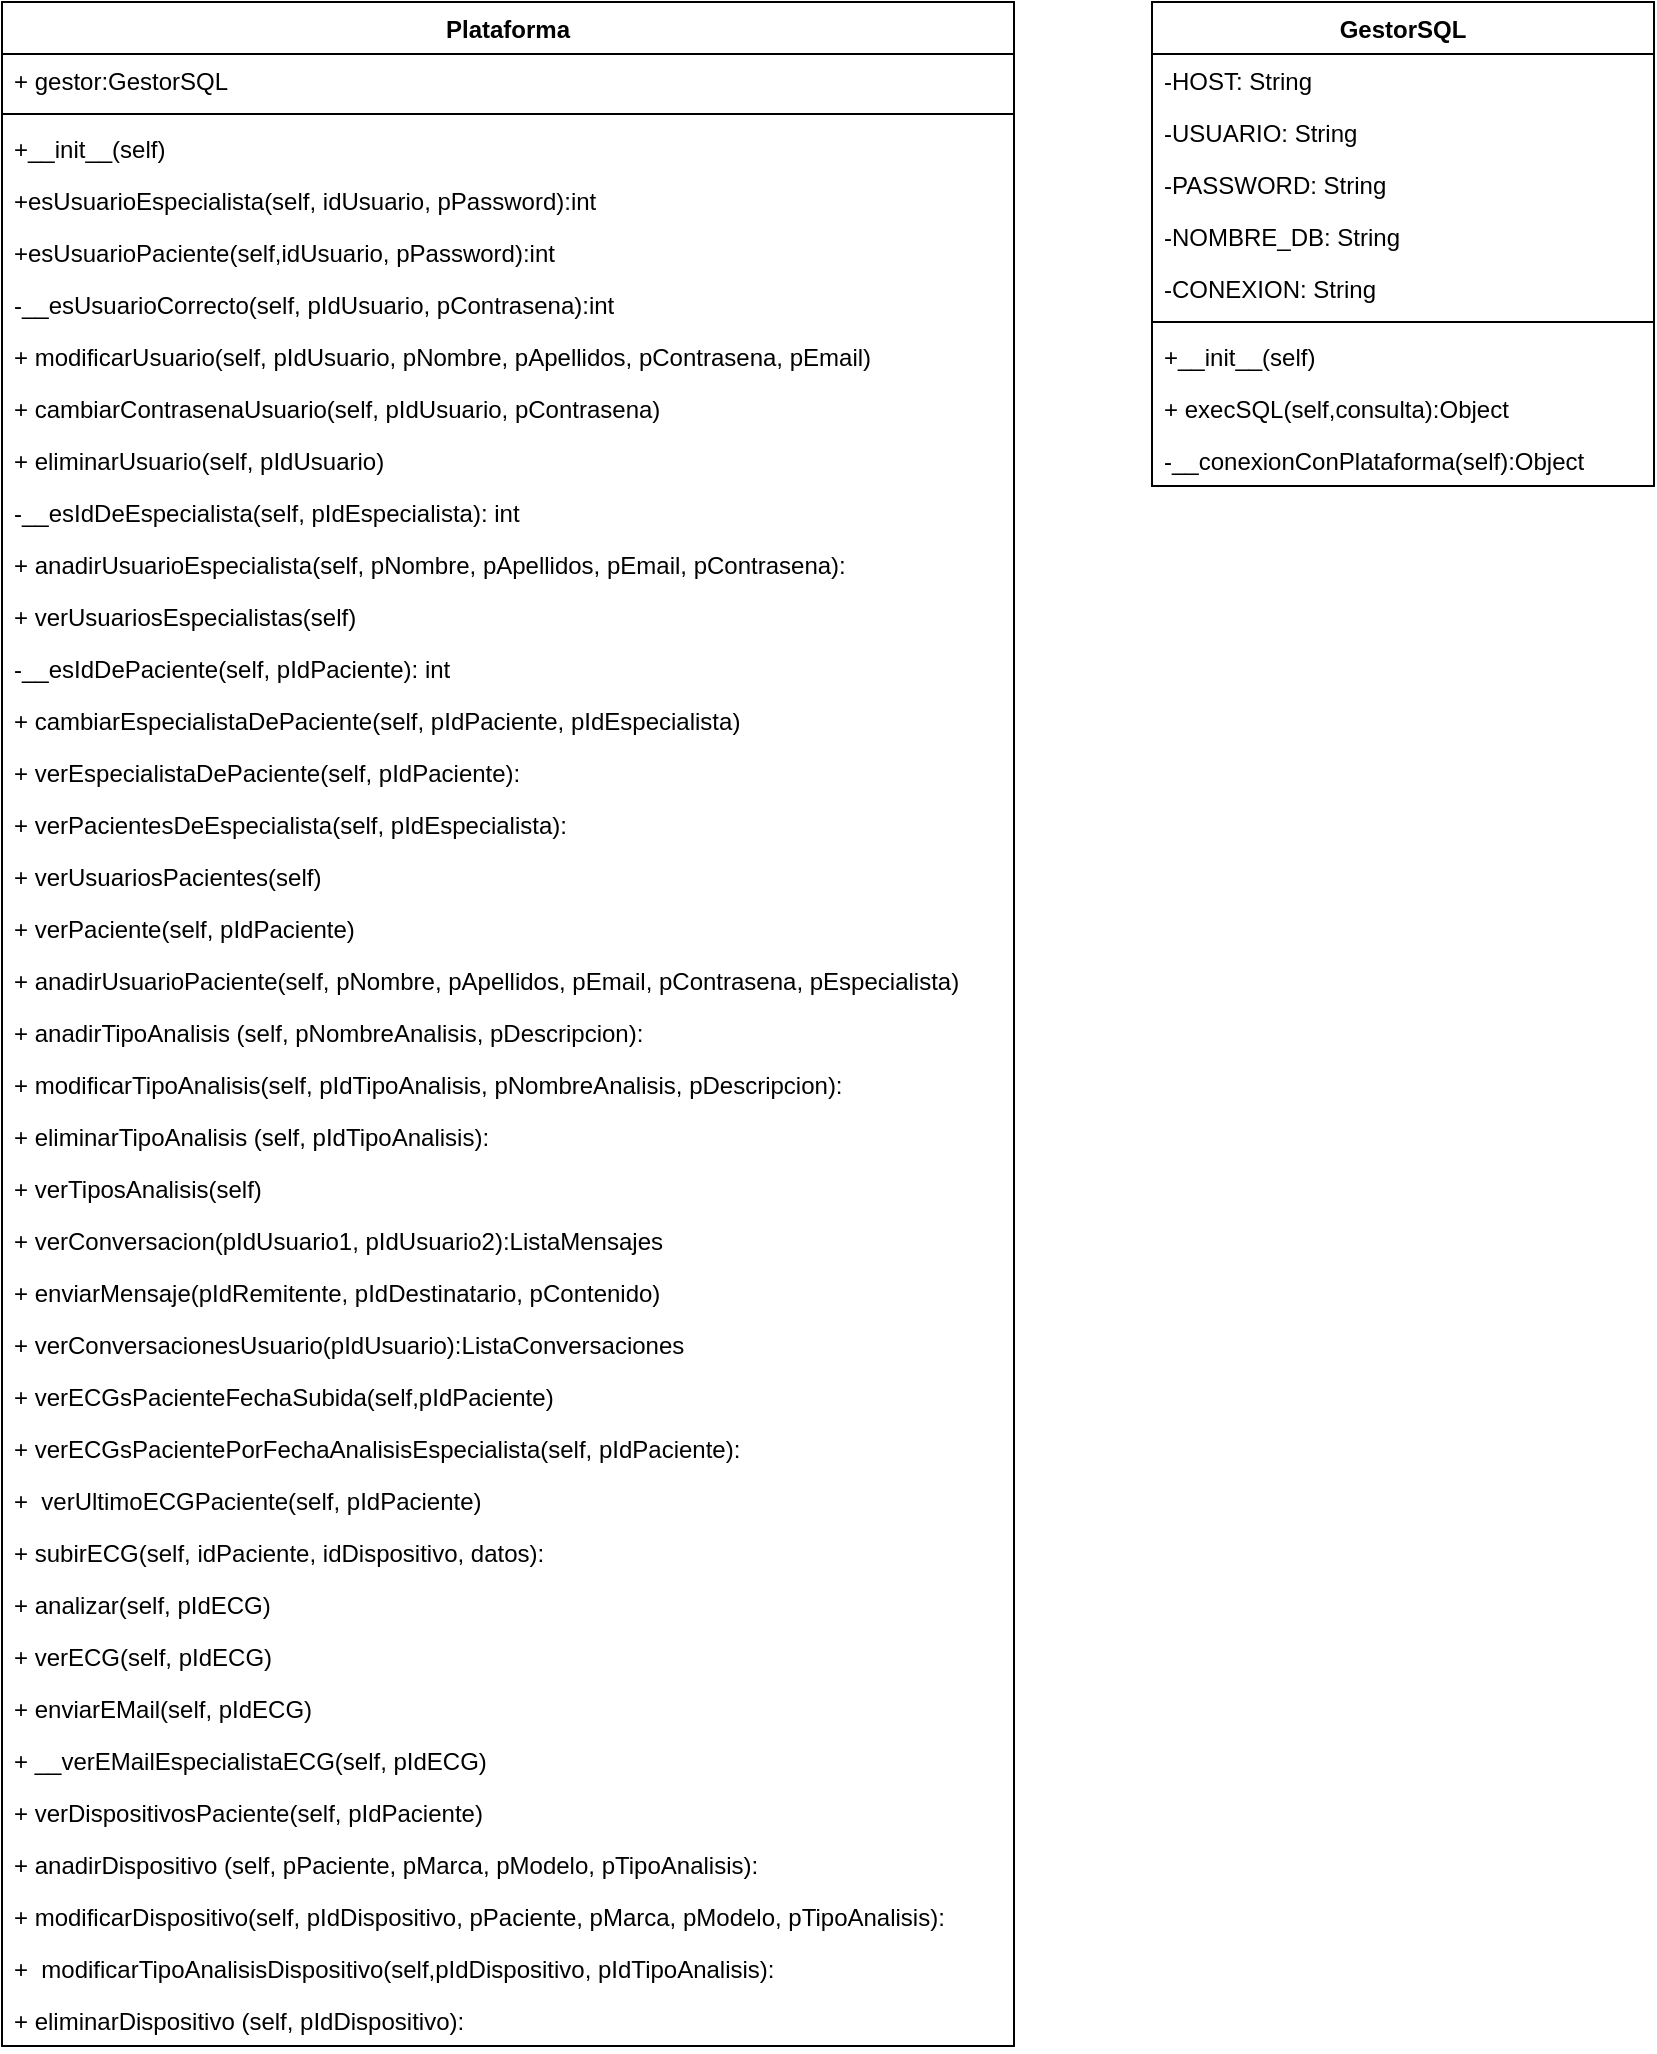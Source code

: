 <mxfile version="14.7.3" type="device"><diagram id="bTxnl6Gj8wP0MlunCI_s" name="Page-1"><mxGraphModel dx="779" dy="1105" grid="0" gridSize="10" guides="1" tooltips="1" connect="1" arrows="1" fold="1" page="1" pageScale="1" pageWidth="827" pageHeight="1169" math="0" shadow="0"><root><mxCell id="0"/><mxCell id="1" parent="0"/><mxCell id="cXdiP5nFBhsocx00V7tc-1" value="Plataforma" style="swimlane;fontStyle=1;align=center;verticalAlign=top;childLayout=stackLayout;horizontal=1;startSize=26;horizontalStack=0;resizeParent=1;resizeParentMax=0;resizeLast=0;collapsible=1;marginBottom=0;" parent="1" vertex="1"><mxGeometry x="38" y="65" width="506" height="1022" as="geometry"/></mxCell><mxCell id="cXdiP5nFBhsocx00V7tc-2" value="+ gestor:GestorSQL" style="text;strokeColor=none;fillColor=none;align=left;verticalAlign=top;spacingLeft=4;spacingRight=4;overflow=hidden;rotatable=0;points=[[0,0.5],[1,0.5]];portConstraint=eastwest;" parent="cXdiP5nFBhsocx00V7tc-1" vertex="1"><mxGeometry y="26" width="506" height="26" as="geometry"/></mxCell><mxCell id="cXdiP5nFBhsocx00V7tc-3" value="" style="line;strokeWidth=1;fillColor=none;align=left;verticalAlign=middle;spacingTop=-1;spacingLeft=3;spacingRight=3;rotatable=0;labelPosition=right;points=[];portConstraint=eastwest;" parent="cXdiP5nFBhsocx00V7tc-1" vertex="1"><mxGeometry y="52" width="506" height="8" as="geometry"/></mxCell><mxCell id="o_B-OSjr3bAn6SI8TWHm-3" value="+__init__(self)" style="text;strokeColor=none;fillColor=none;align=left;verticalAlign=top;spacingLeft=4;spacingRight=4;overflow=hidden;rotatable=0;points=[[0,0.5],[1,0.5]];portConstraint=eastwest;" parent="cXdiP5nFBhsocx00V7tc-1" vertex="1"><mxGeometry y="60" width="506" height="26" as="geometry"/></mxCell><mxCell id="cXdiP5nFBhsocx00V7tc-4" value="+esUsuarioEspecialista(self, idUsuario, pPassword):int" style="text;strokeColor=none;fillColor=none;align=left;verticalAlign=top;spacingLeft=4;spacingRight=4;overflow=hidden;rotatable=0;points=[[0,0.5],[1,0.5]];portConstraint=eastwest;" parent="cXdiP5nFBhsocx00V7tc-1" vertex="1"><mxGeometry y="86" width="506" height="26" as="geometry"/></mxCell><mxCell id="cXdiP5nFBhsocx00V7tc-9" value="+esUsuarioPaciente(self,idUsuario, pPassword):int" style="text;strokeColor=none;fillColor=none;align=left;verticalAlign=top;spacingLeft=4;spacingRight=4;overflow=hidden;rotatable=0;points=[[0,0.5],[1,0.5]];portConstraint=eastwest;" parent="cXdiP5nFBhsocx00V7tc-1" vertex="1"><mxGeometry y="112" width="506" height="26" as="geometry"/></mxCell><mxCell id="sJA9CwSJzgcLRBn1E6Sh-6" value="-__esUsuarioCorrecto(self, pIdUsuario, pContrasena):int&#10;&#10;" style="text;strokeColor=none;fillColor=none;align=left;verticalAlign=top;spacingLeft=4;spacingRight=4;overflow=hidden;rotatable=0;points=[[0,0.5],[1,0.5]];portConstraint=eastwest;" parent="cXdiP5nFBhsocx00V7tc-1" vertex="1"><mxGeometry y="138" width="506" height="26" as="geometry"/></mxCell><mxCell id="N4MtkuYvgk_NKYFfLLWE-2" value="+ modificarUsuario(self, pIdUsuario, pNombre, pApellidos, pContrasena, pEmail)" style="text;strokeColor=none;fillColor=none;align=left;verticalAlign=top;spacingLeft=4;spacingRight=4;overflow=hidden;rotatable=0;points=[[0,0.5],[1,0.5]];portConstraint=eastwest;" parent="cXdiP5nFBhsocx00V7tc-1" vertex="1"><mxGeometry y="164" width="506" height="26" as="geometry"/></mxCell><mxCell id="HQPxY3cWuYI_xQa2suzZ-2" value="+ cambiarContrasenaUsuario(self, pIdUsuario, pContrasena)" style="text;strokeColor=none;fillColor=none;align=left;verticalAlign=top;spacingLeft=4;spacingRight=4;overflow=hidden;rotatable=0;points=[[0,0.5],[1,0.5]];portConstraint=eastwest;" vertex="1" parent="cXdiP5nFBhsocx00V7tc-1"><mxGeometry y="190" width="506" height="26" as="geometry"/></mxCell><mxCell id="sJA9CwSJzgcLRBn1E6Sh-3" value="+ eliminarUsuario(self, pIdUsuario)" style="text;strokeColor=none;fillColor=none;align=left;verticalAlign=top;spacingLeft=4;spacingRight=4;overflow=hidden;rotatable=0;points=[[0,0.5],[1,0.5]];portConstraint=eastwest;" parent="cXdiP5nFBhsocx00V7tc-1" vertex="1"><mxGeometry y="216" width="506" height="26" as="geometry"/></mxCell><mxCell id="sJA9CwSJzgcLRBn1E6Sh-4" value="-__esIdDeEspecialista(self, pIdEspecialista): int&#10;" style="text;strokeColor=none;fillColor=none;align=left;verticalAlign=top;spacingLeft=4;spacingRight=4;overflow=hidden;rotatable=0;points=[[0,0.5],[1,0.5]];portConstraint=eastwest;" parent="cXdiP5nFBhsocx00V7tc-1" vertex="1"><mxGeometry y="242" width="506" height="26" as="geometry"/></mxCell><mxCell id="sJA9CwSJzgcLRBn1E6Sh-1" value="+ anadirUsuarioEspecialista(self, pNombre, pApellidos, pEmail, pContrasena):&#10;" style="text;strokeColor=none;fillColor=none;align=left;verticalAlign=top;spacingLeft=4;spacingRight=4;overflow=hidden;rotatable=0;points=[[0,0.5],[1,0.5]];portConstraint=eastwest;" parent="cXdiP5nFBhsocx00V7tc-1" vertex="1"><mxGeometry y="268" width="506" height="26" as="geometry"/></mxCell><mxCell id="HQPxY3cWuYI_xQa2suzZ-3" value="+ verUsuariosEspecialistas(self)" style="text;strokeColor=none;fillColor=none;align=left;verticalAlign=top;spacingLeft=4;spacingRight=4;overflow=hidden;rotatable=0;points=[[0,0.5],[1,0.5]];portConstraint=eastwest;" vertex="1" parent="cXdiP5nFBhsocx00V7tc-1"><mxGeometry y="294" width="506" height="26" as="geometry"/></mxCell><mxCell id="sJA9CwSJzgcLRBn1E6Sh-5" value="-__esIdDePaciente(self, pIdPaciente): int&#10;" style="text;strokeColor=none;fillColor=none;align=left;verticalAlign=top;spacingLeft=4;spacingRight=4;overflow=hidden;rotatable=0;points=[[0,0.5],[1,0.5]];portConstraint=eastwest;" parent="cXdiP5nFBhsocx00V7tc-1" vertex="1"><mxGeometry y="320" width="506" height="26" as="geometry"/></mxCell><mxCell id="HQPxY3cWuYI_xQa2suzZ-4" value="+ cambiarEspecialistaDePaciente(self, pIdPaciente, pIdEspecialista)" style="text;strokeColor=none;fillColor=none;align=left;verticalAlign=top;spacingLeft=4;spacingRight=4;overflow=hidden;rotatable=0;points=[[0,0.5],[1,0.5]];portConstraint=eastwest;" vertex="1" parent="cXdiP5nFBhsocx00V7tc-1"><mxGeometry y="346" width="506" height="26" as="geometry"/></mxCell><mxCell id="HQPxY3cWuYI_xQa2suzZ-5" value="+ verEspecialistaDePaciente(self, pIdPaciente):" style="text;strokeColor=none;fillColor=none;align=left;verticalAlign=top;spacingLeft=4;spacingRight=4;overflow=hidden;rotatable=0;points=[[0,0.5],[1,0.5]];portConstraint=eastwest;" vertex="1" parent="cXdiP5nFBhsocx00V7tc-1"><mxGeometry y="372" width="506" height="26" as="geometry"/></mxCell><mxCell id="HQPxY3cWuYI_xQa2suzZ-6" value="+ verPacientesDeEspecialista(self, pIdEspecialista):" style="text;strokeColor=none;fillColor=none;align=left;verticalAlign=top;spacingLeft=4;spacingRight=4;overflow=hidden;rotatable=0;points=[[0,0.5],[1,0.5]];portConstraint=eastwest;" vertex="1" parent="cXdiP5nFBhsocx00V7tc-1"><mxGeometry y="398" width="506" height="26" as="geometry"/></mxCell><mxCell id="HQPxY3cWuYI_xQa2suzZ-7" value="+ verUsuariosPacientes(self)" style="text;strokeColor=none;fillColor=none;align=left;verticalAlign=top;spacingLeft=4;spacingRight=4;overflow=hidden;rotatable=0;points=[[0,0.5],[1,0.5]];portConstraint=eastwest;" vertex="1" parent="cXdiP5nFBhsocx00V7tc-1"><mxGeometry y="424" width="506" height="26" as="geometry"/></mxCell><mxCell id="HQPxY3cWuYI_xQa2suzZ-8" value="+ verPaciente(self, pIdPaciente)" style="text;strokeColor=none;fillColor=none;align=left;verticalAlign=top;spacingLeft=4;spacingRight=4;overflow=hidden;rotatable=0;points=[[0,0.5],[1,0.5]];portConstraint=eastwest;" vertex="1" parent="cXdiP5nFBhsocx00V7tc-1"><mxGeometry y="450" width="506" height="26" as="geometry"/></mxCell><mxCell id="sJA9CwSJzgcLRBn1E6Sh-2" value="+ anadirUsuarioPaciente(self, pNombre, pApellidos, pEmail, pContrasena, pEspecialista)" style="text;strokeColor=none;fillColor=none;align=left;verticalAlign=top;spacingLeft=4;spacingRight=4;overflow=hidden;rotatable=0;points=[[0,0.5],[1,0.5]];portConstraint=eastwest;" parent="cXdiP5nFBhsocx00V7tc-1" vertex="1"><mxGeometry y="476" width="506" height="26" as="geometry"/></mxCell><mxCell id="G2wzwsvq41vFET8BT0lB-1" value="+ anadirTipoAnalisis (self, pNombreAnalisis, pDescripcion):" style="text;strokeColor=none;fillColor=none;align=left;verticalAlign=top;spacingLeft=4;spacingRight=4;overflow=hidden;rotatable=0;points=[[0,0.5],[1,0.5]];portConstraint=eastwest;" parent="cXdiP5nFBhsocx00V7tc-1" vertex="1"><mxGeometry y="502" width="506" height="26" as="geometry"/></mxCell><mxCell id="VQEwgu6tfC6dps6NFJqq-6" value="+ modificarTipoAnalisis(self, pIdTipoAnalisis, pNombreAnalisis, pDescripcion):" style="text;strokeColor=none;fillColor=none;align=left;verticalAlign=top;spacingLeft=4;spacingRight=4;overflow=hidden;rotatable=0;points=[[0,0.5],[1,0.5]];portConstraint=eastwest;" parent="cXdiP5nFBhsocx00V7tc-1" vertex="1"><mxGeometry y="528" width="506" height="26" as="geometry"/></mxCell><mxCell id="VQEwgu6tfC6dps6NFJqq-7" value="+ eliminarTipoAnalisis (self, pIdTipoAnalisis):" style="text;strokeColor=none;fillColor=none;align=left;verticalAlign=top;spacingLeft=4;spacingRight=4;overflow=hidden;rotatable=0;points=[[0,0.5],[1,0.5]];portConstraint=eastwest;" parent="cXdiP5nFBhsocx00V7tc-1" vertex="1"><mxGeometry y="554" width="506" height="26" as="geometry"/></mxCell><mxCell id="HQPxY3cWuYI_xQa2suzZ-9" value="+ verTiposAnalisis(self)" style="text;strokeColor=none;fillColor=none;align=left;verticalAlign=top;spacingLeft=4;spacingRight=4;overflow=hidden;rotatable=0;points=[[0,0.5],[1,0.5]];portConstraint=eastwest;" vertex="1" parent="cXdiP5nFBhsocx00V7tc-1"><mxGeometry y="580" width="506" height="26" as="geometry"/></mxCell><mxCell id="VQEwgu6tfC6dps6NFJqq-3" value="+ verConversacion(pIdUsuario1, pIdUsuario2):ListaMensajes" style="text;strokeColor=none;fillColor=none;align=left;verticalAlign=top;spacingLeft=4;spacingRight=4;overflow=hidden;rotatable=0;points=[[0,0.5],[1,0.5]];portConstraint=eastwest;" parent="cXdiP5nFBhsocx00V7tc-1" vertex="1"><mxGeometry y="606" width="506" height="26" as="geometry"/></mxCell><mxCell id="VQEwgu6tfC6dps6NFJqq-1" value="+ enviarMensaje(pIdRemitente, pIdDestinatario, pContenido)" style="text;strokeColor=none;fillColor=none;align=left;verticalAlign=top;spacingLeft=4;spacingRight=4;overflow=hidden;rotatable=0;points=[[0,0.5],[1,0.5]];portConstraint=eastwest;" parent="cXdiP5nFBhsocx00V7tc-1" vertex="1"><mxGeometry y="632" width="506" height="26" as="geometry"/></mxCell><mxCell id="VQEwgu6tfC6dps6NFJqq-2" value="+ verConversacionesUsuario(pIdUsuario):ListaConversaciones" style="text;strokeColor=none;fillColor=none;align=left;verticalAlign=top;spacingLeft=4;spacingRight=4;overflow=hidden;rotatable=0;points=[[0,0.5],[1,0.5]];portConstraint=eastwest;" parent="cXdiP5nFBhsocx00V7tc-1" vertex="1"><mxGeometry y="658" width="506" height="26" as="geometry"/></mxCell><mxCell id="HQPxY3cWuYI_xQa2suzZ-10" value="+ verECGsPacienteFechaSubida(self,pIdPaciente)" style="text;strokeColor=none;fillColor=none;align=left;verticalAlign=top;spacingLeft=4;spacingRight=4;overflow=hidden;rotatable=0;points=[[0,0.5],[1,0.5]];portConstraint=eastwest;" vertex="1" parent="cXdiP5nFBhsocx00V7tc-1"><mxGeometry y="684" width="506" height="26" as="geometry"/></mxCell><mxCell id="HQPxY3cWuYI_xQa2suzZ-11" value="+ verECGsPacientePorFechaAnalisisEspecialista(self, pIdPaciente):" style="text;strokeColor=none;fillColor=none;align=left;verticalAlign=top;spacingLeft=4;spacingRight=4;overflow=hidden;rotatable=0;points=[[0,0.5],[1,0.5]];portConstraint=eastwest;" vertex="1" parent="cXdiP5nFBhsocx00V7tc-1"><mxGeometry y="710" width="506" height="26" as="geometry"/></mxCell><mxCell id="HQPxY3cWuYI_xQa2suzZ-12" value="+  verUltimoECGPaciente(self, pIdPaciente)" style="text;strokeColor=none;fillColor=none;align=left;verticalAlign=top;spacingLeft=4;spacingRight=4;overflow=hidden;rotatable=0;points=[[0,0.5],[1,0.5]];portConstraint=eastwest;" vertex="1" parent="cXdiP5nFBhsocx00V7tc-1"><mxGeometry y="736" width="506" height="26" as="geometry"/></mxCell><mxCell id="HQPxY3cWuYI_xQa2suzZ-13" value="+ subirECG(self, idPaciente, idDispositivo, datos):" style="text;strokeColor=none;fillColor=none;align=left;verticalAlign=top;spacingLeft=4;spacingRight=4;overflow=hidden;rotatable=0;points=[[0,0.5],[1,0.5]];portConstraint=eastwest;" vertex="1" parent="cXdiP5nFBhsocx00V7tc-1"><mxGeometry y="762" width="506" height="26" as="geometry"/></mxCell><mxCell id="HQPxY3cWuYI_xQa2suzZ-14" value="+ analizar(self, pIdECG)" style="text;strokeColor=none;fillColor=none;align=left;verticalAlign=top;spacingLeft=4;spacingRight=4;overflow=hidden;rotatable=0;points=[[0,0.5],[1,0.5]];portConstraint=eastwest;" vertex="1" parent="cXdiP5nFBhsocx00V7tc-1"><mxGeometry y="788" width="506" height="26" as="geometry"/></mxCell><mxCell id="HQPxY3cWuYI_xQa2suzZ-15" value="+ verECG(self, pIdECG)" style="text;strokeColor=none;fillColor=none;align=left;verticalAlign=top;spacingLeft=4;spacingRight=4;overflow=hidden;rotatable=0;points=[[0,0.5],[1,0.5]];portConstraint=eastwest;" vertex="1" parent="cXdiP5nFBhsocx00V7tc-1"><mxGeometry y="814" width="506" height="26" as="geometry"/></mxCell><mxCell id="HQPxY3cWuYI_xQa2suzZ-17" value="+ enviarEMail(self, pIdECG)" style="text;strokeColor=none;fillColor=none;align=left;verticalAlign=top;spacingLeft=4;spacingRight=4;overflow=hidden;rotatable=0;points=[[0,0.5],[1,0.5]];portConstraint=eastwest;" vertex="1" parent="cXdiP5nFBhsocx00V7tc-1"><mxGeometry y="840" width="506" height="26" as="geometry"/></mxCell><mxCell id="HQPxY3cWuYI_xQa2suzZ-16" value="+ __verEMailEspecialistaECG(self, pIdECG)" style="text;strokeColor=none;fillColor=none;align=left;verticalAlign=top;spacingLeft=4;spacingRight=4;overflow=hidden;rotatable=0;points=[[0,0.5],[1,0.5]];portConstraint=eastwest;" vertex="1" parent="cXdiP5nFBhsocx00V7tc-1"><mxGeometry y="866" width="506" height="26" as="geometry"/></mxCell><mxCell id="VQEwgu6tfC6dps6NFJqq-8" value="+ verDispositivosPaciente(self, pIdPaciente)" style="text;strokeColor=none;fillColor=none;align=left;verticalAlign=top;spacingLeft=4;spacingRight=4;overflow=hidden;rotatable=0;points=[[0,0.5],[1,0.5]];portConstraint=eastwest;" parent="cXdiP5nFBhsocx00V7tc-1" vertex="1"><mxGeometry y="892" width="506" height="26" as="geometry"/></mxCell><mxCell id="HQPxY3cWuYI_xQa2suzZ-18" value="+ anadirDispositivo (self, pPaciente, pMarca, pModelo, pTipoAnalisis):&#10;&#10;" style="text;strokeColor=none;fillColor=none;align=left;verticalAlign=top;spacingLeft=4;spacingRight=4;overflow=hidden;rotatable=0;points=[[0,0.5],[1,0.5]];portConstraint=eastwest;" vertex="1" parent="cXdiP5nFBhsocx00V7tc-1"><mxGeometry y="918" width="506" height="26" as="geometry"/></mxCell><mxCell id="G2wzwsvq41vFET8BT0lB-3" value="+ modificarDispositivo(self, pIdDispositivo, pPaciente, pMarca, pModelo, pTipoAnalisis):" style="text;strokeColor=none;fillColor=none;align=left;verticalAlign=top;spacingLeft=4;spacingRight=4;overflow=hidden;rotatable=0;points=[[0,0.5],[1,0.5]];portConstraint=eastwest;" parent="cXdiP5nFBhsocx00V7tc-1" vertex="1"><mxGeometry y="944" width="506" height="26" as="geometry"/></mxCell><mxCell id="VQEwgu6tfC6dps6NFJqq-9" value="+  modificarTipoAnalisisDispositivo(self,pIdDispositivo, pIdTipoAnalisis):" style="text;strokeColor=none;fillColor=none;align=left;verticalAlign=top;spacingLeft=4;spacingRight=4;overflow=hidden;rotatable=0;points=[[0,0.5],[1,0.5]];portConstraint=eastwest;" parent="cXdiP5nFBhsocx00V7tc-1" vertex="1"><mxGeometry y="970" width="506" height="26" as="geometry"/></mxCell><mxCell id="VQEwgu6tfC6dps6NFJqq-10" value="+ eliminarDispositivo (self, pIdDispositivo):" style="text;strokeColor=none;fillColor=none;align=left;verticalAlign=top;spacingLeft=4;spacingRight=4;overflow=hidden;rotatable=0;points=[[0,0.5],[1,0.5]];portConstraint=eastwest;" parent="cXdiP5nFBhsocx00V7tc-1" vertex="1"><mxGeometry y="996" width="506" height="26" as="geometry"/></mxCell><mxCell id="cXdiP5nFBhsocx00V7tc-5" value="GestorSQL" style="swimlane;fontStyle=1;align=center;verticalAlign=top;childLayout=stackLayout;horizontal=1;startSize=26;horizontalStack=0;resizeParent=1;resizeParentMax=0;resizeLast=0;collapsible=1;marginBottom=0;" parent="1" vertex="1"><mxGeometry x="613" y="65" width="251" height="242" as="geometry"/></mxCell><mxCell id="cXdiP5nFBhsocx00V7tc-6" value="-HOST: String&#10;" style="text;strokeColor=none;fillColor=none;align=left;verticalAlign=top;spacingLeft=4;spacingRight=4;overflow=hidden;rotatable=0;points=[[0,0.5],[1,0.5]];portConstraint=eastwest;" parent="cXdiP5nFBhsocx00V7tc-5" vertex="1"><mxGeometry y="26" width="251" height="26" as="geometry"/></mxCell><mxCell id="sJA9CwSJzgcLRBn1E6Sh-12" value="-USUARIO: String&#10;" style="text;strokeColor=none;fillColor=none;align=left;verticalAlign=top;spacingLeft=4;spacingRight=4;overflow=hidden;rotatable=0;points=[[0,0.5],[1,0.5]];portConstraint=eastwest;" parent="cXdiP5nFBhsocx00V7tc-5" vertex="1"><mxGeometry y="52" width="251" height="26" as="geometry"/></mxCell><mxCell id="sJA9CwSJzgcLRBn1E6Sh-10" value="-PASSWORD: String&#10;" style="text;strokeColor=none;fillColor=none;align=left;verticalAlign=top;spacingLeft=4;spacingRight=4;overflow=hidden;rotatable=0;points=[[0,0.5],[1,0.5]];portConstraint=eastwest;" parent="cXdiP5nFBhsocx00V7tc-5" vertex="1"><mxGeometry y="78" width="251" height="26" as="geometry"/></mxCell><mxCell id="sJA9CwSJzgcLRBn1E6Sh-13" value="-NOMBRE_DB: String&#10;" style="text;strokeColor=none;fillColor=none;align=left;verticalAlign=top;spacingLeft=4;spacingRight=4;overflow=hidden;rotatable=0;points=[[0,0.5],[1,0.5]];portConstraint=eastwest;" parent="cXdiP5nFBhsocx00V7tc-5" vertex="1"><mxGeometry y="104" width="251" height="26" as="geometry"/></mxCell><mxCell id="sJA9CwSJzgcLRBn1E6Sh-11" value="-CONEXION: String&#10;" style="text;strokeColor=none;fillColor=none;align=left;verticalAlign=top;spacingLeft=4;spacingRight=4;overflow=hidden;rotatable=0;points=[[0,0.5],[1,0.5]];portConstraint=eastwest;" parent="cXdiP5nFBhsocx00V7tc-5" vertex="1"><mxGeometry y="130" width="251" height="26" as="geometry"/></mxCell><mxCell id="cXdiP5nFBhsocx00V7tc-7" value="" style="line;strokeWidth=1;fillColor=none;align=left;verticalAlign=middle;spacingTop=-1;spacingLeft=3;spacingRight=3;rotatable=0;labelPosition=right;points=[];portConstraint=eastwest;" parent="cXdiP5nFBhsocx00V7tc-5" vertex="1"><mxGeometry y="156" width="251" height="8" as="geometry"/></mxCell><mxCell id="sJA9CwSJzgcLRBn1E6Sh-7" value="+__init__(self)" style="text;strokeColor=none;fillColor=none;align=left;verticalAlign=top;spacingLeft=4;spacingRight=4;overflow=hidden;rotatable=0;points=[[0,0.5],[1,0.5]];portConstraint=eastwest;" parent="cXdiP5nFBhsocx00V7tc-5" vertex="1"><mxGeometry y="164" width="251" height="26" as="geometry"/></mxCell><mxCell id="cXdiP5nFBhsocx00V7tc-8" value="+ execSQL(self,consulta):Object" style="text;strokeColor=none;fillColor=none;align=left;verticalAlign=top;spacingLeft=4;spacingRight=4;overflow=hidden;rotatable=0;points=[[0,0.5],[1,0.5]];portConstraint=eastwest;" parent="cXdiP5nFBhsocx00V7tc-5" vertex="1"><mxGeometry y="190" width="251" height="26" as="geometry"/></mxCell><mxCell id="cXdiP5nFBhsocx00V7tc-10" value="-__conexionConPlataforma(self):Object" style="text;strokeColor=none;fillColor=none;align=left;verticalAlign=top;spacingLeft=4;spacingRight=4;overflow=hidden;rotatable=0;points=[[0,0.5],[1,0.5]];portConstraint=eastwest;" parent="cXdiP5nFBhsocx00V7tc-5" vertex="1"><mxGeometry y="216" width="251" height="26" as="geometry"/></mxCell></root></mxGraphModel></diagram></mxfile>